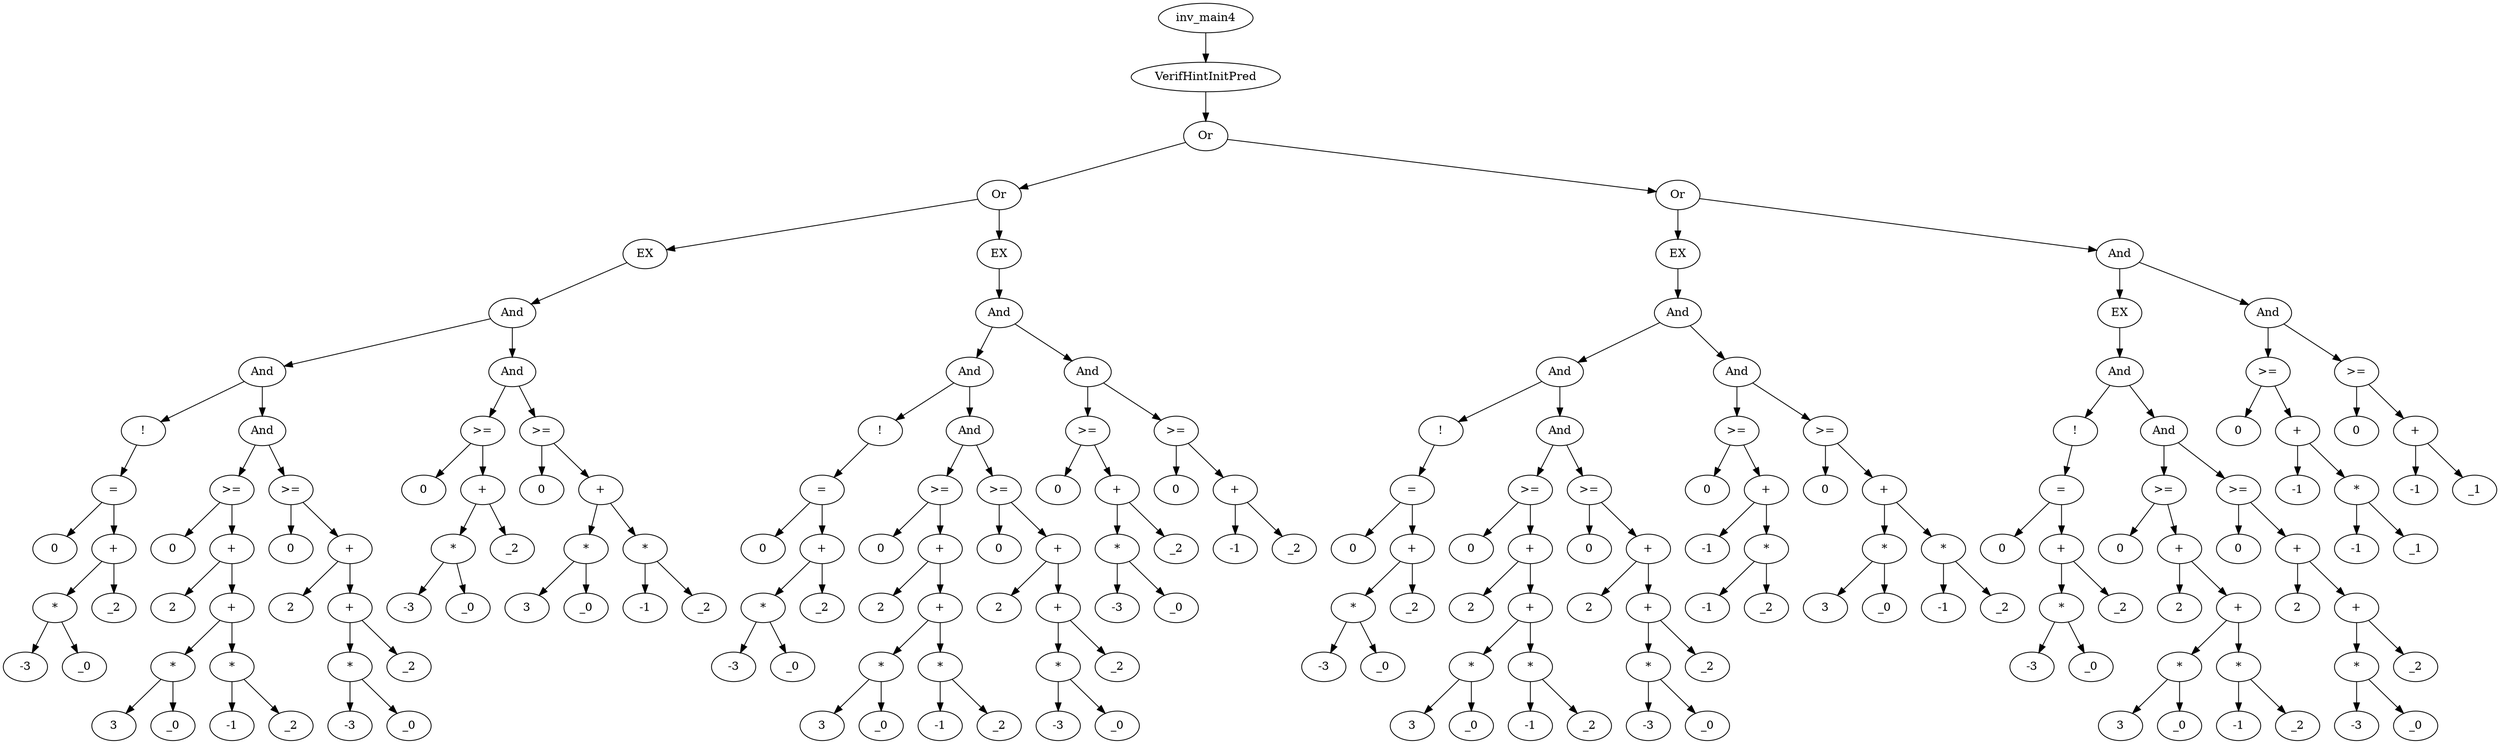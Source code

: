 digraph dag {
0 [label="inv_main4"];
1 [label="VerifHintInitPred"];
2 [label="Or"];
3 [label="Or"];
4 [label="EX"];
5 [label="And"];
6 [label="And"];
7 [label="!"];
8 [label="="];
9 [label="0"];
10 [label="+"];
11 [label="*"];
12 [label="-3"];
13 [label="_0"];
14 [label="_2"];
15 [label="And"];
16 [label=">="];
17 [label="0"];
18 [label="+"];
19 [label="2"];
20 [label="+"];
21 [label="*"];
22 [label="3"];
23 [label="_0"];
24 [label="*"];
25 [label="-1"];
26 [label="_2"];
27 [label=">="];
28 [label="0"];
29 [label="+"];
30 [label="2"];
31 [label="+"];
32 [label="*"];
33 [label="-3"];
34 [label="_0"];
35 [label="_2"];
36 [label="And"];
37 [label=">="];
38 [label="0"];
39 [label="+"];
40 [label="*"];
41 [label="-3"];
42 [label="_0"];
43 [label="_2"];
44 [label=">="];
45 [label="0"];
46 [label="+"];
47 [label="*"];
48 [label="3"];
49 [label="_0"];
50 [label="*"];
51 [label="-1"];
52 [label="_2"];
53 [label="EX"];
54 [label="And"];
55 [label="And"];
56 [label="!"];
57 [label="="];
58 [label="0"];
59 [label="+"];
60 [label="*"];
61 [label="-3"];
62 [label="_0"];
63 [label="_2"];
64 [label="And"];
65 [label=">="];
66 [label="0"];
67 [label="+"];
68 [label="2"];
69 [label="+"];
70 [label="*"];
71 [label="3"];
72 [label="_0"];
73 [label="*"];
74 [label="-1"];
75 [label="_2"];
76 [label=">="];
77 [label="0"];
78 [label="+"];
79 [label="2"];
80 [label="+"];
81 [label="*"];
82 [label="-3"];
83 [label="_0"];
84 [label="_2"];
85 [label="And"];
86 [label=">="];
87 [label="0"];
88 [label="+"];
89 [label="*"];
90 [label="-3"];
91 [label="_0"];
92 [label="_2"];
93 [label=">="];
94 [label="0"];
95 [label="+"];
96 [label="-1"];
97 [label="_2"];
98 [label="Or"];
99 [label="EX"];
100 [label="And"];
101 [label="And"];
102 [label="!"];
103 [label="="];
104 [label="0"];
105 [label="+"];
106 [label="*"];
107 [label="-3"];
108 [label="_0"];
109 [label="_2"];
110 [label="And"];
111 [label=">="];
112 [label="0"];
113 [label="+"];
114 [label="2"];
115 [label="+"];
116 [label="*"];
117 [label="3"];
118 [label="_0"];
119 [label="*"];
120 [label="-1"];
121 [label="_2"];
122 [label=">="];
123 [label="0"];
124 [label="+"];
125 [label="2"];
126 [label="+"];
127 [label="*"];
128 [label="-3"];
129 [label="_0"];
130 [label="_2"];
131 [label="And"];
132 [label=">="];
133 [label="0"];
134 [label="+"];
135 [label="-1"];
136 [label="*"];
137 [label="-1"];
138 [label="_2"];
139 [label=">="];
140 [label="0"];
141 [label="+"];
142 [label="*"];
143 [label="3"];
144 [label="_0"];
145 [label="*"];
146 [label="-1"];
147 [label="_2"];
148 [label="And"];
149 [label="EX"];
150 [label="And"];
151 [label="!"];
152 [label="="];
153 [label="0"];
154 [label="+"];
155 [label="*"];
156 [label="-3"];
157 [label="_0"];
158 [label="_2"];
159 [label="And"];
160 [label=">="];
161 [label="0"];
162 [label="+"];
163 [label="2"];
164 [label="+"];
165 [label="*"];
166 [label="3"];
167 [label="_0"];
168 [label="*"];
169 [label="-1"];
170 [label="_2"];
171 [label=">="];
172 [label="0"];
173 [label="+"];
174 [label="2"];
175 [label="+"];
176 [label="*"];
177 [label="-3"];
178 [label="_0"];
179 [label="_2"];
180 [label="And"];
181 [label=">="];
182 [label="0"];
183 [label="+"];
184 [label="-1"];
185 [label="*"];
186 [label="-1"];
187 [label="_1"];
188 [label=">="];
189 [label="0"];
190 [label="+"];
191 [label="-1"];
192 [label="_1"];
0->1
1->2
2->3
2 -> 98
3->4
3 -> 53
4->5
5->6
5 -> 36
6->7
6 -> 15
7->8
8->10
8 -> 9
10->11
10 -> 14
11->13
11 -> 12
15->16
15 -> 27
16->18
16 -> 17
18->20
18 -> 19
20->21
20 -> 24
21->23
21 -> 22
24->26
24 -> 25
27->29
27 -> 28
29->31
29 -> 30
31->32
31 -> 35
32->34
32 -> 33
36->37
36 -> 44
37->39
37 -> 38
39->40
39 -> 43
40->42
40 -> 41
44->46
44 -> 45
46->47
46 -> 50
47->49
47 -> 48
50->52
50 -> 51
53->54
54->55
54 -> 85
55->56
55 -> 64
56->57
57->59
57 -> 58
59->60
59 -> 63
60->62
60 -> 61
64->65
64 -> 76
65->67
65 -> 66
67->69
67 -> 68
69->70
69 -> 73
70->72
70 -> 71
73->75
73 -> 74
76->78
76 -> 77
78->80
78 -> 79
80->81
80 -> 84
81->83
81 -> 82
85->86
85 -> 93
86->88
86 -> 87
88->89
88 -> 92
89->91
89 -> 90
93->95
93 -> 94
95->97
95 -> 96
98->99
98 -> 148
99->100
100->101
100 -> 131
101->102
101 -> 110
102->103
103->105
103 -> 104
105->106
105 -> 109
106->108
106 -> 107
110->111
110 -> 122
111->113
111 -> 112
113->115
113 -> 114
115->116
115 -> 119
116->118
116 -> 117
119->121
119 -> 120
122->124
122 -> 123
124->126
124 -> 125
126->127
126 -> 130
127->129
127 -> 128
131->132
131 -> 139
132->134
132 -> 133
134->136
134 -> 135
136->138
136 -> 137
139->141
139 -> 140
141->142
141 -> 145
142->144
142 -> 143
145->147
145 -> 146
148->149
148 -> 180
149->150
150->151
150 -> 159
151->152
152->154
152 -> 153
154->155
154 -> 158
155->157
155 -> 156
159->160
159 -> 171
160->162
160 -> 161
162->164
162 -> 163
164->165
164 -> 168
165->167
165 -> 166
168->170
168 -> 169
171->173
171 -> 172
173->175
173 -> 174
175->176
175 -> 179
176->178
176 -> 177
180->181
180 -> 188
181->183
181 -> 182
183->185
183 -> 184
185->187
185 -> 186
188->190
188 -> 189
190->192
190 -> 191
}
